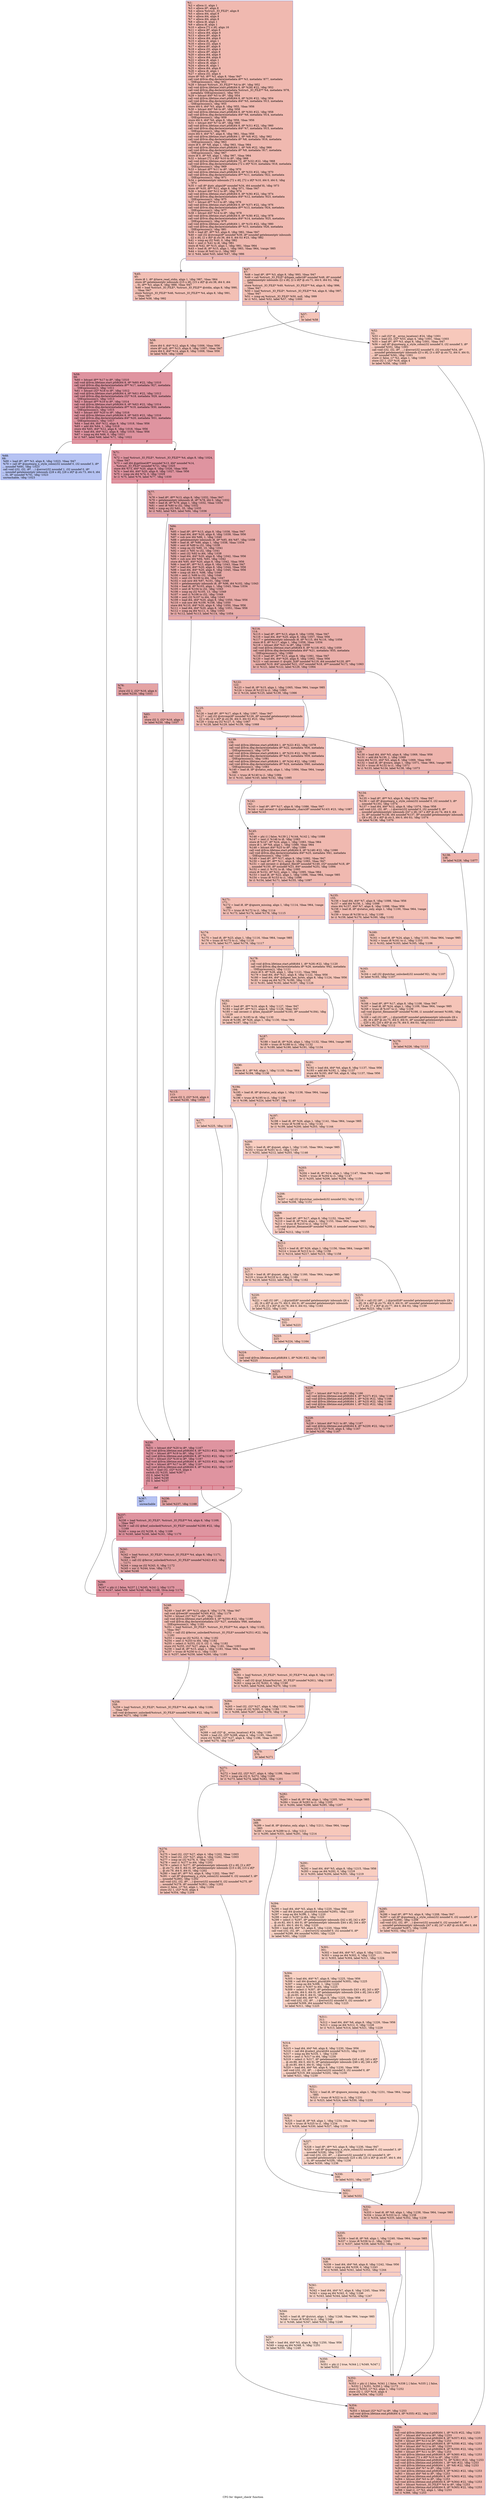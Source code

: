 digraph "CFG for 'digest_check' function" {
	label="CFG for 'digest_check' function";

	Node0x11f7890 [shape=record,color="#3d50c3ff", style=filled, fillcolor="#de614d70",label="{%1:\l  %2 = alloca i1, align 1\l  %3 = alloca i8*, align 8\l  %4 = alloca %struct._IO_FILE*, align 8\l  %5 = alloca i64, align 8\l  %6 = alloca i64, align 8\l  %7 = alloca i64, align 8\l  %8 = alloca i8, align 1\l  %9 = alloca i8, align 1\l  %10 = alloca [72 x i8], align 16\l  %11 = alloca i8*, align 8\l  %12 = alloca i64, align 8\l  %13 = alloca i8*, align 8\l  %14 = alloca i64, align 8\l  %15 = alloca i8, align 1\l  %16 = alloca i32, align 4\l  %17 = alloca i8*, align 8\l  %18 = alloca i32, align 4\l  %19 = alloca i8*, align 8\l  %20 = alloca i64, align 8\l  %21 = alloca i64, align 8\l  %22 = alloca i8, align 1\l  %23 = alloca i8, align 1\l  %24 = alloca i8, align 1\l  %25 = alloca i64, align 8\l  %26 = alloca i8, align 1\l  %27 = alloca i32, align 4\l  store i8* %0, i8** %3, align 8, !tbaa !947\l  call void @llvm.dbg.declare(metadata i8** %3, metadata !877, metadata\l... !DIExpression()), !dbg !951\l  %28 = bitcast %struct._IO_FILE** %4 to i8*, !dbg !952\l  call void @llvm.lifetime.start.p0i8(i64 8, i8* %28) #22, !dbg !952\l  call void @llvm.dbg.declare(metadata %struct._IO_FILE** %4, metadata !878,\l... metadata !DIExpression()), !dbg !953\l  %29 = bitcast i64* %5 to i8*, !dbg !954\l  call void @llvm.lifetime.start.p0i8(i64 8, i8* %29) #22, !dbg !954\l  call void @llvm.dbg.declare(metadata i64* %5, metadata !913, metadata\l... !DIExpression()), !dbg !955\l  store i64 0, i64* %5, align 8, !dbg !955, !tbaa !956\l  %30 = bitcast i64* %6 to i8*, !dbg !958\l  call void @llvm.lifetime.start.p0i8(i64 8, i8* %30) #22, !dbg !958\l  call void @llvm.dbg.declare(metadata i64* %6, metadata !914, metadata\l... !DIExpression()), !dbg !959\l  store i64 0, i64* %6, align 8, !dbg !959, !tbaa !956\l  %31 = bitcast i64* %7 to i8*, !dbg !960\l  call void @llvm.lifetime.start.p0i8(i64 8, i8* %31) #22, !dbg !960\l  call void @llvm.dbg.declare(metadata i64* %7, metadata !915, metadata\l... !DIExpression()), !dbg !961\l  store i64 0, i64* %7, align 8, !dbg !961, !tbaa !956\l  call void @llvm.lifetime.start.p0i8(i64 1, i8* %8) #22, !dbg !962\l  call void @llvm.dbg.declare(metadata i8* %8, metadata !916, metadata\l... !DIExpression()), !dbg !963\l  store i8 0, i8* %8, align 1, !dbg !963, !tbaa !964\l  call void @llvm.lifetime.start.p0i8(i64 1, i8* %9) #22, !dbg !966\l  call void @llvm.dbg.declare(metadata i8* %9, metadata !917, metadata\l... !DIExpression()), !dbg !967\l  store i8 0, i8* %9, align 1, !dbg !967, !tbaa !964\l  %32 = bitcast [72 x i8]* %10 to i8*, !dbg !968\l  call void @llvm.lifetime.start.p0i8(i64 72, i8* %32) #22, !dbg !968\l  call void @llvm.dbg.declare(metadata [72 x i8]* %10, metadata !918, metadata\l... !DIExpression()), !dbg !969\l  %33 = bitcast i8** %11 to i8*, !dbg !970\l  call void @llvm.lifetime.start.p0i8(i64 8, i8* %33) #22, !dbg !970\l  call void @llvm.dbg.declare(metadata i8** %11, metadata !922, metadata\l... !DIExpression()), !dbg !971\l  %34 = getelementptr inbounds [72 x i8], [72 x i8]* %10, i64 0, i64 0, !dbg\l... !972\l  %35 = call i8* @ptr_align(i8* noundef %34, i64 noundef 8), !dbg !973\l  store i8* %35, i8** %11, align 8, !dbg !971, !tbaa !947\l  %36 = bitcast i64* %12 to i8*, !dbg !974\l  call void @llvm.lifetime.start.p0i8(i64 8, i8* %36) #22, !dbg !974\l  call void @llvm.dbg.declare(metadata i64* %12, metadata !923, metadata\l... !DIExpression()), !dbg !975\l  %37 = bitcast i8** %13 to i8*, !dbg !976\l  call void @llvm.lifetime.start.p0i8(i64 8, i8* %37) #22, !dbg !976\l  call void @llvm.dbg.declare(metadata i8** %13, metadata !924, metadata\l... !DIExpression()), !dbg !977\l  %38 = bitcast i64* %14 to i8*, !dbg !978\l  call void @llvm.lifetime.start.p0i8(i64 8, i8* %38) #22, !dbg !978\l  call void @llvm.dbg.declare(metadata i64* %14, metadata !925, metadata\l... !DIExpression()), !dbg !979\l  call void @llvm.lifetime.start.p0i8(i64 1, i8* %15) #22, !dbg !980\l  call void @llvm.dbg.declare(metadata i8* %15, metadata !926, metadata\l... !DIExpression()), !dbg !981\l  %39 = load i8*, i8** %3, align 8, !dbg !982, !tbaa !947\l  %40 = call i32 @strcmp(i8* noundef %39, i8* noundef getelementptr inbounds\l... ([2 x i8], [2 x i8]* @.str.36, i64 0, i64 0)) #23, !dbg !982\l  %41 = icmp eq i32 %40, 0, !dbg !982\l  %42 = zext i1 %41 to i8, !dbg !981\l  store i8 %42, i8* %15, align 1, !dbg !981, !tbaa !964\l  %43 = load i8, i8* %15, align 1, !dbg !983, !tbaa !964, !range !985\l  %44 = trunc i8 %43 to i1, !dbg !983\l  br i1 %44, label %45, label %47, !dbg !986\l|{<s0>T|<s1>F}}"];
	Node0x11f7890:s0 -> Node0x11f8110;
	Node0x11f7890:s1 -> Node0x11f8160;
	Node0x11f8110 [shape=record,color="#3d50c3ff", style=filled, fillcolor="#e5705870",label="{%45:\l45:                                               \l  store i8 1, i8* @have_read_stdin, align 1, !dbg !987, !tbaa !964\l  store i8* getelementptr inbounds ([15 x i8], [15 x i8]* @.str.38, i64 0, i64\l... 0), i8** %3, align 8, !dbg !989, !tbaa !947\l  %46 = load %struct._IO_FILE*, %struct._IO_FILE** @stdin, align 8, !dbg !990,\l... !tbaa !947\l  store %struct._IO_FILE* %46, %struct._IO_FILE** %4, align 8, !dbg !991,\l... !tbaa !947\l  br label %58, !dbg !992\l}"];
	Node0x11f8110 -> Node0x12145a0;
	Node0x11f8160 [shape=record,color="#3d50c3ff", style=filled, fillcolor="#e5705870",label="{%47:\l47:                                               \l  %48 = load i8*, i8** %3, align 8, !dbg !993, !tbaa !947\l  %49 = call %struct._IO_FILE* @fopen_safer(i8* noundef %48, i8* noundef\l... getelementptr inbounds ([2 x i8], [2 x i8]* @.str.71, i64 0, i64 0)), !dbg\l... !995\l  store %struct._IO_FILE* %49, %struct._IO_FILE** %4, align 8, !dbg !996,\l... !tbaa !947\l  %50 = load %struct._IO_FILE*, %struct._IO_FILE** %4, align 8, !dbg !997,\l... !tbaa !947\l  %51 = icmp eq %struct._IO_FILE* %50, null, !dbg !999\l  br i1 %51, label %52, label %57, !dbg !1000\l|{<s0>T|<s1>F}}"];
	Node0x11f8160:s0 -> Node0x11f81b0;
	Node0x11f8160:s1 -> Node0x1214550;
	Node0x11f81b0 [shape=record,color="#3d50c3ff", style=filled, fillcolor="#ed836670",label="{%52:\l52:                                               \l  %53 = call i32* @__errno_location() #24, !dbg !1001\l  %54 = load i32, i32* %53, align 4, !dbg !1001, !tbaa !1003\l  %55 = load i8*, i8** %3, align 8, !dbg !1001, !tbaa !947\l  %56 = call i8* @quotearg_n_style_colon(i32 noundef 0, i32 noundef 3, i8*\l... noundef %55), !dbg !1001\l  call void (i32, i32, i8*, ...) @error(i32 noundef 0, i32 noundef %54, i8*\l... noundef getelementptr inbounds ([3 x i8], [3 x i8]* @.str.72, i64 0, i64 0),\l... i8* noundef %56), !dbg !1001\l  store i1 false, i1* %2, align 1, !dbg !1005\l  store i32 1, i32* %16, align 4\l  br label %356, !dbg !1005\l}"];
	Node0x11f81b0 -> Node0x1215f90;
	Node0x1214550 [shape=record,color="#3d50c3ff", style=filled, fillcolor="#e97a5f70",label="{%57:\l57:                                               \l  br label %58\l}"];
	Node0x1214550 -> Node0x12145a0;
	Node0x12145a0 [shape=record,color="#3d50c3ff", style=filled, fillcolor="#e1675170",label="{%58:\l58:                                               \l  store i64 0, i64* %12, align 8, !dbg !1006, !tbaa !956\l  store i8* null, i8** %13, align 8, !dbg !1007, !tbaa !947\l  store i64 0, i64* %14, align 8, !dbg !1008, !tbaa !956\l  br label %59, !dbg !1009\l}"];
	Node0x12145a0 -> Node0x12145f0;
	Node0x12145f0 [shape=record,color="#b70d28ff", style=filled, fillcolor="#b70d2870",label="{%59:\l59:                                               \l  %60 = bitcast i8** %17 to i8*, !dbg !1010\l  call void @llvm.lifetime.start.p0i8(i64 8, i8* %60) #22, !dbg !1010\l  call void @llvm.dbg.declare(metadata i8** %17, metadata !927, metadata\l... !DIExpression()), !dbg !1011\l  %61 = bitcast i32* %18 to i8*, !dbg !1012\l  call void @llvm.lifetime.start.p0i8(i64 4, i8* %61) #22, !dbg !1012\l  call void @llvm.dbg.declare(metadata i32* %18, metadata !929, metadata\l... !DIExpression()), !dbg !1013\l  %62 = bitcast i8** %19 to i8*, !dbg !1014\l  call void @llvm.lifetime.start.p0i8(i64 8, i8* %62) #22, !dbg !1014\l  call void @llvm.dbg.declare(metadata i8** %19, metadata !930, metadata\l... !DIExpression()), !dbg !1015\l  %63 = bitcast i64* %20 to i8*, !dbg !1016\l  call void @llvm.lifetime.start.p0i8(i64 8, i8* %63) #22, !dbg !1016\l  call void @llvm.dbg.declare(metadata i64* %20, metadata !931, metadata\l... !DIExpression()), !dbg !1017\l  %64 = load i64, i64* %12, align 8, !dbg !1018, !tbaa !956\l  %65 = add i64 %64, 1, !dbg !1018\l  store i64 %65, i64* %12, align 8, !dbg !1018, !tbaa !956\l  %66 = load i64, i64* %12, align 8, !dbg !1019, !tbaa !956\l  %67 = icmp eq i64 %66, 0, !dbg !1021\l  br i1 %67, label %68, label %71, !dbg !1022\l|{<s0>T|<s1>F}}"];
	Node0x12145f0:s0 -> Node0x1214640;
	Node0x12145f0:s1 -> Node0x1214690;
	Node0x1214640 [shape=record,color="#3d50c3ff", style=filled, fillcolor="#5977e370",label="{%68:\l68:                                               \l  %69 = load i8*, i8** %3, align 8, !dbg !1023, !tbaa !947\l  %70 = call i8* @quotearg_n_style_colon(i32 noundef 0, i32 noundef 3, i8*\l... noundef %69), !dbg !1023\l  call void (i32, i32, i8*, ...) @error(i32 noundef 1, i32 noundef 0, i8*\l... noundef getelementptr inbounds ([28 x i8], [28 x i8]* @.str.73, i64 0, i64\l... 0), i8* noundef %70), !dbg !1023\l  unreachable, !dbg !1023\l}"];
	Node0x1214690 [shape=record,color="#b70d28ff", style=filled, fillcolor="#b70d2870",label="{%71:\l71:                                               \l  %72 = load %struct._IO_FILE*, %struct._IO_FILE** %4, align 8, !dbg !1024,\l... !tbaa !947\l  %73 = call i64 @getline(i8** noundef %13, i64* noundef %14,\l... %struct._IO_FILE* noundef %72), !dbg !1025\l  store i64 %73, i64* %20, align 8, !dbg !1026, !tbaa !956\l  %74 = load i64, i64* %20, align 8, !dbg !1027, !tbaa !956\l  %75 = icmp sle i64 %74, 0, !dbg !1029\l  br i1 %75, label %76, label %77, !dbg !1030\l|{<s0>T|<s1>F}}"];
	Node0x1214690:s0 -> Node0x12146e0;
	Node0x1214690:s1 -> Node0x1214730;
	Node0x12146e0 [shape=record,color="#3d50c3ff", style=filled, fillcolor="#c32e3170",label="{%76:\l76:                                               \l  store i32 2, i32* %16, align 4\l  br label %230, !dbg !1031\l}"];
	Node0x12146e0 -> Node0x1215450;
	Node0x1214730 [shape=record,color="#3d50c3ff", style=filled, fillcolor="#c32e3170",label="{%77:\l77:                                               \l  %78 = load i8*, i8** %13, align 8, !dbg !1032, !tbaa !947\l  %79 = getelementptr inbounds i8, i8* %78, i64 0, !dbg !1032\l  %80 = load i8, i8* %79, align 1, !dbg !1032, !tbaa !1034\l  %81 = sext i8 %80 to i32, !dbg !1032\l  %82 = icmp eq i32 %81, 35, !dbg !1035\l  br i1 %82, label %83, label %84, !dbg !1036\l|{<s0>T|<s1>F}}"];
	Node0x1214730:s0 -> Node0x1214780;
	Node0x1214730:s1 -> Node0x12147d0;
	Node0x1214780 [shape=record,color="#3d50c3ff", style=filled, fillcolor="#cc403a70",label="{%83:\l83:                                               \l  store i32 3, i32* %16, align 4\l  br label %230, !dbg !1037\l}"];
	Node0x1214780 -> Node0x1215450;
	Node0x12147d0 [shape=record,color="#3d50c3ff", style=filled, fillcolor="#cc403a70",label="{%84:\l84:                                               \l  %85 = load i8*, i8** %13, align 8, !dbg !1038, !tbaa !947\l  %86 = load i64, i64* %20, align 8, !dbg !1039, !tbaa !956\l  %87 = sub nsw i64 %86, 1, !dbg !1040\l  %88 = getelementptr inbounds i8, i8* %85, i64 %87, !dbg !1038\l  %89 = load i8, i8* %88, align 1, !dbg !1038, !tbaa !1034\l  %90 = sext i8 %89 to i32, !dbg !1038\l  %91 = icmp eq i32 %90, 10, !dbg !1041\l  %92 = zext i1 %91 to i32, !dbg !1041\l  %93 = sext i32 %92 to i64, !dbg !1038\l  %94 = load i64, i64* %20, align 8, !dbg !1042, !tbaa !956\l  %95 = sub nsw i64 %94, %93, !dbg !1042\l  store i64 %95, i64* %20, align 8, !dbg !1042, !tbaa !956\l  %96 = load i8*, i8** %13, align 8, !dbg !1043, !tbaa !947\l  %97 = load i64, i64* %20, align 8, !dbg !1044, !tbaa !956\l  %98 = load i64, i64* %20, align 8, !dbg !1045, !tbaa !956\l  %99 = icmp slt i64 0, %98, !dbg !1046\l  %100 = zext i1 %99 to i32, !dbg !1046\l  %101 = sext i32 %100 to i64, !dbg !1047\l  %102 = sub nsw i64 %97, %101, !dbg !1048\l  %103 = getelementptr inbounds i8, i8* %96, i64 %102, !dbg !1043\l  %104 = load i8, i8* %103, align 1, !dbg !1043, !tbaa !1034\l  %105 = sext i8 %104 to i32, !dbg !1043\l  %106 = icmp eq i32 %105, 13, !dbg !1049\l  %107 = zext i1 %106 to i32, !dbg !1049\l  %108 = sext i32 %107 to i64, !dbg !1043\l  %109 = load i64, i64* %20, align 8, !dbg !1050, !tbaa !956\l  %110 = sub nsw i64 %109, %108, !dbg !1050\l  store i64 %110, i64* %20, align 8, !dbg !1050, !tbaa !956\l  %111 = load i64, i64* %20, align 8, !dbg !1051, !tbaa !956\l  %112 = icmp eq i64 %111, 0, !dbg !1053\l  br i1 %112, label %113, label %114, !dbg !1054\l|{<s0>T|<s1>F}}"];
	Node0x12147d0:s0 -> Node0x1214820;
	Node0x12147d0:s1 -> Node0x1214870;
	Node0x1214820 [shape=record,color="#3d50c3ff", style=filled, fillcolor="#d8564670",label="{%113:\l113:                                              \l  store i32 3, i32* %16, align 4\l  br label %230, !dbg !1055\l}"];
	Node0x1214820 -> Node0x1215450;
	Node0x1214870 [shape=record,color="#3d50c3ff", style=filled, fillcolor="#d24b4070",label="{%114:\l114:                                              \l  %115 = load i8*, i8** %13, align 8, !dbg !1056, !tbaa !947\l  %116 = load i64, i64* %20, align 8, !dbg !1057, !tbaa !956\l  %117 = getelementptr inbounds i8, i8* %115, i64 %116, !dbg !1056\l  store i8 0, i8* %117, align 1, !dbg !1058, !tbaa !1034\l  %118 = bitcast i64* %21 to i8*, !dbg !1059\l  call void @llvm.lifetime.start.p0i8(i64 8, i8* %118) #22, !dbg !1059\l  call void @llvm.dbg.declare(metadata i64* %21, metadata !935, metadata\l... !DIExpression()), !dbg !1060\l  %119 = load i8*, i8** %13, align 8, !dbg !1061, !tbaa !947\l  %120 = load i64, i64* %20, align 8, !dbg !1062, !tbaa !956\l  %121 = call zeroext i1 @split_3(i8* noundef %119, i64 noundef %120, i8**\l... noundef %19, i64* noundef %21, i32* noundef %18, i8** noundef %17), !dbg !1063\l  br i1 %121, label %122, label %129, !dbg !1064\l|{<s0>T|<s1>F}}"];
	Node0x1214870:s0 -> Node0x12148c0;
	Node0x1214870:s1 -> Node0x1214960;
	Node0x12148c0 [shape=record,color="#3d50c3ff", style=filled, fillcolor="#dc5d4a70",label="{%122:\l122:                                              \l  %123 = load i8, i8* %15, align 1, !dbg !1065, !tbaa !964, !range !985\l  %124 = trunc i8 %123 to i1, !dbg !1065\l  br i1 %124, label %125, label %139, !dbg !1066\l|{<s0>T|<s1>F}}"];
	Node0x12148c0:s0 -> Node0x1214910;
	Node0x12148c0:s1 -> Node0x1214a50;
	Node0x1214910 [shape=record,color="#3d50c3ff", style=filled, fillcolor="#e36c5570",label="{%125:\l125:                                              \l  %126 = load i8*, i8** %17, align 8, !dbg !1067, !tbaa !947\l  %127 = call i32 @strcmp(i8* noundef %126, i8* noundef getelementptr inbounds\l... ([2 x i8], [2 x i8]* @.str.36, i64 0, i64 0)) #23, !dbg !1067\l  %128 = icmp eq i32 %127, 0, !dbg !1067\l  br i1 %128, label %129, label %139, !dbg !1068\l|{<s0>T|<s1>F}}"];
	Node0x1214910:s0 -> Node0x1214960;
	Node0x1214910:s1 -> Node0x1214a50;
	Node0x1214960 [shape=record,color="#3d50c3ff", style=filled, fillcolor="#d8564670",label="{%129:\l129:                                              \l  %130 = load i64, i64* %5, align 8, !dbg !1069, !tbaa !956\l  %131 = add i64 %130, 1, !dbg !1069\l  store i64 %131, i64* %5, align 8, !dbg !1069, !tbaa !956\l  %132 = load i8, i8* @warn, align 1, !dbg !1071, !tbaa !964, !range !985\l  %133 = trunc i8 %132 to i1, !dbg !1071\l  br i1 %133, label %134, label %138, !dbg !1073\l|{<s0>T|<s1>F}}"];
	Node0x1214960:s0 -> Node0x12149b0;
	Node0x1214960:s1 -> Node0x1214a00;
	Node0x12149b0 [shape=record,color="#3d50c3ff", style=filled, fillcolor="#e1675170",label="{%134:\l134:                                              \l  %135 = load i8*, i8** %3, align 8, !dbg !1074, !tbaa !947\l  %136 = call i8* @quotearg_n_style_colon(i32 noundef 0, i32 noundef 3, i8*\l... noundef %135), !dbg !1074\l  %137 = load i64, i64* %12, align 8, !dbg !1074, !tbaa !956\l  call void (i32, i32, i8*, ...) @error(i32 noundef 0, i32 noundef 0, i8*\l... noundef getelementptr inbounds ([47 x i8], [47 x i8]* @.str.74, i64 0, i64\l... 0), i8* noundef %136, i64 noundef %137, i8* noundef getelementptr inbounds\l... ([8 x i8], [8 x i8]* @.str.3, i64 0, i64 0)), !dbg !1074\l  br label %138, !dbg !1076\l}"];
	Node0x12149b0 -> Node0x1214a00;
	Node0x1214a00 [shape=record,color="#3d50c3ff", style=filled, fillcolor="#d8564670",label="{%138:\l138:                                              \l  br label %228, !dbg !1077\l}"];
	Node0x1214a00 -> Node0x1215400;
	Node0x1214a50 [shape=record,color="#3d50c3ff", style=filled, fillcolor="#de614d70",label="{%139:\l139:                                              \l  call void @llvm.lifetime.start.p0i8(i64 1, i8* %22) #22, !dbg !1078\l  call void @llvm.dbg.declare(metadata i8* %22, metadata !936, metadata\l... !DIExpression()), !dbg !1079\l  call void @llvm.lifetime.start.p0i8(i64 1, i8* %23) #22, !dbg !1080\l  call void @llvm.dbg.declare(metadata i8* %23, metadata !939, metadata\l... !DIExpression()), !dbg !1081\l  call void @llvm.lifetime.start.p0i8(i64 1, i8* %24) #22, !dbg !1082\l  call void @llvm.dbg.declare(metadata i8* %24, metadata !940, metadata\l... !DIExpression()), !dbg !1083\l  %140 = load i8, i8* @status_only, align 1, !dbg !1084, !tbaa !964, !range\l... !985\l  %141 = trunc i8 %140 to i1, !dbg !1084\l  br i1 %141, label %145, label %142, !dbg !1085\l|{<s0>T|<s1>F}}"];
	Node0x1214a50:s0 -> Node0x1214af0;
	Node0x1214a50:s1 -> Node0x1214aa0;
	Node0x1214aa0 [shape=record,color="#3d50c3ff", style=filled, fillcolor="#e36c5570",label="{%142:\l142:                                              \l  %143 = load i8*, i8** %17, align 8, !dbg !1086, !tbaa !947\l  %144 = call zeroext i1 @problematic_chars(i8* noundef %143) #23, !dbg !1087\l  br label %145\l}"];
	Node0x1214aa0 -> Node0x1214af0;
	Node0x1214af0 [shape=record,color="#3d50c3ff", style=filled, fillcolor="#de614d70",label="{%145:\l145:                                              \l  %146 = phi i1 [ false, %139 ], [ %144, %142 ], !dbg !1088\l  %147 = zext i1 %146 to i8, !dbg !1083\l  store i8 %147, i8* %24, align 1, !dbg !1083, !tbaa !964\l  store i8 1, i8* %8, align 1, !dbg !1089, !tbaa !964\l  %148 = bitcast i64* %25 to i8*, !dbg !1090\l  call void @llvm.lifetime.start.p0i8(i64 8, i8* %148) #22, !dbg !1090\l  call void @llvm.dbg.declare(metadata i64* %25, metadata !941, metadata\l... !DIExpression()), !dbg !1091\l  %149 = load i8*, i8** %17, align 8, !dbg !1092, !tbaa !947\l  %150 = load i8*, i8** %11, align 8, !dbg !1093, !tbaa !947\l  %151 = call zeroext i1 @digest_file(i8* noundef %149, i32* noundef %18, i8*\l... noundef %150, i8* noundef %23, i64* noundef %25), !dbg !1094\l  %152 = zext i1 %151 to i8, !dbg !1095\l  store i8 %152, i8* %22, align 1, !dbg !1095, !tbaa !964\l  %153 = load i8, i8* %22, align 1, !dbg !1096, !tbaa !964, !range !985\l  %154 = trunc i8 %153 to i1, !dbg !1096\l  br i1 %154, label %171, label %155, !dbg !1097\l|{<s0>T|<s1>F}}"];
	Node0x1214af0:s0 -> Node0x1214cd0;
	Node0x1214af0:s1 -> Node0x1214b40;
	Node0x1214b40 [shape=record,color="#3d50c3ff", style=filled, fillcolor="#e36c5570",label="{%155:\l155:                                              \l  %156 = load i64, i64* %7, align 8, !dbg !1098, !tbaa !956\l  %157 = add i64 %156, 1, !dbg !1098\l  store i64 %157, i64* %7, align 8, !dbg !1098, !tbaa !956\l  %158 = load i8, i8* @status_only, align 1, !dbg !1100, !tbaa !964, !range\l... !985\l  %159 = trunc i8 %158 to i1, !dbg !1100\l  br i1 %159, label %170, label %160, !dbg !1102\l|{<s0>T|<s1>F}}"];
	Node0x1214b40:s0 -> Node0x1214c80;
	Node0x1214b40:s1 -> Node0x1214b90;
	Node0x1214b90 [shape=record,color="#3d50c3ff", style=filled, fillcolor="#e97a5f70",label="{%160:\l160:                                              \l  %161 = load i8, i8* %24, align 1, !dbg !1103, !tbaa !964, !range !985\l  %162 = trunc i8 %161 to i1, !dbg !1103\l  br i1 %162, label %163, label %165, !dbg !1106\l|{<s0>T|<s1>F}}"];
	Node0x1214b90:s0 -> Node0x1214be0;
	Node0x1214b90:s1 -> Node0x1214c30;
	Node0x1214be0 [shape=record,color="#3d50c3ff", style=filled, fillcolor="#ef886b70",label="{%163:\l163:                                              \l  %164 = call i32 @putchar_unlocked(i32 noundef 92), !dbg !1107\l  br label %165, !dbg !1107\l}"];
	Node0x1214be0 -> Node0x1214c30;
	Node0x1214c30 [shape=record,color="#3d50c3ff", style=filled, fillcolor="#e97a5f70",label="{%165:\l165:                                              \l  %166 = load i8*, i8** %17, align 8, !dbg !1108, !tbaa !947\l  %167 = load i8, i8* %24, align 1, !dbg !1109, !tbaa !964, !range !985\l  %168 = trunc i8 %167 to i1, !dbg !1109\l  call void @print_filename(i8* noundef %166, i1 noundef zeroext %168), !dbg\l... !1110\l  %169 = call i32 (i8*, ...) @printf(i8* noundef getelementptr inbounds ([6 x\l... i8], [6 x i8]* @.str.75, i64 0, i64 0), i8* noundef getelementptr inbounds\l... ([20 x i8], [20 x i8]* @.str.76, i64 0, i64 0)), !dbg !1111\l  br label %170, !dbg !1112\l}"];
	Node0x1214c30 -> Node0x1214c80;
	Node0x1214c80 [shape=record,color="#3d50c3ff", style=filled, fillcolor="#e36c5570",label="{%170:\l170:                                              \l  br label %226, !dbg !1113\l}"];
	Node0x1214c80 -> Node0x12153b0;
	Node0x1214cd0 [shape=record,color="#3d50c3ff", style=filled, fillcolor="#e36c5570",label="{%171:\l171:                                              \l  %172 = load i8, i8* @ignore_missing, align 1, !dbg !1114, !tbaa !964, !range\l... !985\l  %173 = trunc i8 %172 to i1, !dbg !1114\l  br i1 %173, label %174, label %178, !dbg !1115\l|{<s0>T|<s1>F}}"];
	Node0x1214cd0:s0 -> Node0x1214d20;
	Node0x1214cd0:s1 -> Node0x1214dc0;
	Node0x1214d20 [shape=record,color="#3d50c3ff", style=filled, fillcolor="#e97a5f70",label="{%174:\l174:                                              \l  %175 = load i8, i8* %23, align 1, !dbg !1116, !tbaa !964, !range !985\l  %176 = trunc i8 %175 to i1, !dbg !1116\l  br i1 %176, label %177, label %178, !dbg !1117\l|{<s0>T|<s1>F}}"];
	Node0x1214d20:s0 -> Node0x1214d70;
	Node0x1214d20:s1 -> Node0x1214dc0;
	Node0x1214d70 [shape=record,color="#3d50c3ff", style=filled, fillcolor="#ef886b70",label="{%177:\l177:                                              \l  br label %225, !dbg !1118\l}"];
	Node0x1214d70 -> Node0x1215360;
	Node0x1214dc0 [shape=record,color="#3d50c3ff", style=filled, fillcolor="#e8765c70",label="{%178:\l178:                                              \l  call void @llvm.lifetime.start.p0i8(i64 1, i8* %26) #22, !dbg !1120\l  call void @llvm.dbg.declare(metadata i8* %26, metadata !942, metadata\l... !DIExpression()), !dbg !1121\l  store i8 0, i8* %26, align 1, !dbg !1121, !tbaa !964\l  %179 = load i64, i64* %21, align 8, !dbg !1122, !tbaa !956\l  %180 = load i64, i64* @digest_hex_bytes, align 8, !dbg !1124, !tbaa !956\l  %181 = icmp eq i64 %179, %180, !dbg !1125\l  br i1 %181, label %182, label %187, !dbg !1126\l|{<s0>T|<s1>F}}"];
	Node0x1214dc0:s0 -> Node0x1214e10;
	Node0x1214dc0:s1 -> Node0x1214e60;
	Node0x1214e10 [shape=record,color="#3d50c3ff", style=filled, fillcolor="#ed836670",label="{%182:\l182:                                              \l  %183 = load i8*, i8** %19, align 8, !dbg !1127, !tbaa !947\l  %184 = load i8*, i8** %11, align 8, !dbg !1128, !tbaa !947\l  %185 = call zeroext i1 @hex_equal(i8* noundef %183, i8* noundef %184), !dbg\l... !1129\l  %186 = zext i1 %185 to i8, !dbg !1130\l  store i8 %186, i8* %26, align 1, !dbg !1130, !tbaa !964\l  br label %187, !dbg !1131\l}"];
	Node0x1214e10 -> Node0x1214e60;
	Node0x1214e60 [shape=record,color="#3d50c3ff", style=filled, fillcolor="#e8765c70",label="{%187:\l187:                                              \l  %188 = load i8, i8* %26, align 1, !dbg !1132, !tbaa !964, !range !985\l  %189 = trunc i8 %188 to i1, !dbg !1132\l  br i1 %189, label %190, label %191, !dbg !1134\l|{<s0>T|<s1>F}}"];
	Node0x1214e60:s0 -> Node0x1214eb0;
	Node0x1214e60:s1 -> Node0x1214f00;
	Node0x1214eb0 [shape=record,color="#3d50c3ff", style=filled, fillcolor="#ed836670",label="{%190:\l190:                                              \l  store i8 1, i8* %9, align 1, !dbg !1135, !tbaa !964\l  br label %194, !dbg !1136\l}"];
	Node0x1214eb0 -> Node0x1214f50;
	Node0x1214f00 [shape=record,color="#3d50c3ff", style=filled, fillcolor="#ed836670",label="{%191:\l191:                                              \l  %192 = load i64, i64* %6, align 8, !dbg !1137, !tbaa !956\l  %193 = add i64 %192, 1, !dbg !1137\l  store i64 %193, i64* %6, align 8, !dbg !1137, !tbaa !956\l  br label %194\l}"];
	Node0x1214f00 -> Node0x1214f50;
	Node0x1214f50 [shape=record,color="#3d50c3ff", style=filled, fillcolor="#e8765c70",label="{%194:\l194:                                              \l  %195 = load i8, i8* @status_only, align 1, !dbg !1138, !tbaa !964, !range\l... !985\l  %196 = trunc i8 %195 to i1, !dbg !1138\l  br i1 %196, label %224, label %197, !dbg !1140\l|{<s0>T|<s1>F}}"];
	Node0x1214f50:s0 -> Node0x1215310;
	Node0x1214f50:s1 -> Node0x1214fa0;
	Node0x1214fa0 [shape=record,color="#3d50c3ff", style=filled, fillcolor="#ed836670",label="{%197:\l197:                                              \l  %198 = load i8, i8* %26, align 1, !dbg !1141, !tbaa !964, !range !985\l  %199 = trunc i8 %198 to i1, !dbg !1141\l  br i1 %199, label %200, label %203, !dbg !1144\l|{<s0>T|<s1>F}}"];
	Node0x1214fa0:s0 -> Node0x1214ff0;
	Node0x1214fa0:s1 -> Node0x1215040;
	Node0x1214ff0 [shape=record,color="#3d50c3ff", style=filled, fillcolor="#f2907270",label="{%200:\l200:                                              \l  %201 = load i8, i8* @quiet, align 1, !dbg !1145, !tbaa !964, !range !985\l  %202 = trunc i8 %201 to i1, !dbg !1145\l  br i1 %202, label %212, label %203, !dbg !1146\l|{<s0>T|<s1>F}}"];
	Node0x1214ff0:s0 -> Node0x1215130;
	Node0x1214ff0:s1 -> Node0x1215040;
	Node0x1215040 [shape=record,color="#3d50c3ff", style=filled, fillcolor="#ef886b70",label="{%203:\l203:                                              \l  %204 = load i8, i8* %24, align 1, !dbg !1147, !tbaa !964, !range !985\l  %205 = trunc i8 %204 to i1, !dbg !1147\l  br i1 %205, label %206, label %208, !dbg !1150\l|{<s0>T|<s1>F}}"];
	Node0x1215040:s0 -> Node0x1215090;
	Node0x1215040:s1 -> Node0x12150e0;
	Node0x1215090 [shape=record,color="#3d50c3ff", style=filled, fillcolor="#f3947570",label="{%206:\l206:                                              \l  %207 = call i32 @putchar_unlocked(i32 noundef 92), !dbg !1151\l  br label %208, !dbg !1151\l}"];
	Node0x1215090 -> Node0x12150e0;
	Node0x12150e0 [shape=record,color="#3d50c3ff", style=filled, fillcolor="#ef886b70",label="{%208:\l208:                                              \l  %209 = load i8*, i8** %17, align 8, !dbg !1152, !tbaa !947\l  %210 = load i8, i8* %24, align 1, !dbg !1153, !tbaa !964, !range !985\l  %211 = trunc i8 %210 to i1, !dbg !1153\l  call void @print_filename(i8* noundef %209, i1 noundef zeroext %211), !dbg\l... !1154\l  br label %212, !dbg !1155\l}"];
	Node0x12150e0 -> Node0x1215130;
	Node0x1215130 [shape=record,color="#3d50c3ff", style=filled, fillcolor="#ed836670",label="{%212:\l212:                                              \l  %213 = load i8, i8* %26, align 1, !dbg !1156, !tbaa !964, !range !985\l  %214 = trunc i8 %213 to i1, !dbg !1156\l  br i1 %214, label %217, label %215, !dbg !1158\l|{<s0>T|<s1>F}}"];
	Node0x1215130:s0 -> Node0x12151d0;
	Node0x1215130:s1 -> Node0x1215180;
	Node0x1215180 [shape=record,color="#3d50c3ff", style=filled, fillcolor="#f2907270",label="{%215:\l215:                                              \l  %216 = call i32 (i8*, ...) @printf(i8* noundef getelementptr inbounds ([6 x\l... i8], [6 x i8]* @.str.75, i64 0, i64 0), i8* noundef getelementptr inbounds\l... ([7 x i8], [7 x i8]* @.str.77, i64 0, i64 0)), !dbg !1159\l  br label %223, !dbg !1159\l}"];
	Node0x1215180 -> Node0x12152c0;
	Node0x12151d0 [shape=record,color="#3d50c3ff", style=filled, fillcolor="#f2907270",label="{%217:\l217:                                              \l  %218 = load i8, i8* @quiet, align 1, !dbg !1160, !tbaa !964, !range !985\l  %219 = trunc i8 %218 to i1, !dbg !1160\l  br i1 %219, label %222, label %220, !dbg !1162\l|{<s0>T|<s1>F}}"];
	Node0x12151d0:s0 -> Node0x1215270;
	Node0x12151d0:s1 -> Node0x1215220;
	Node0x1215220 [shape=record,color="#3d50c3ff", style=filled, fillcolor="#f4987a70",label="{%220:\l220:                                              \l  %221 = call i32 (i8*, ...) @printf(i8* noundef getelementptr inbounds ([6 x\l... i8], [6 x i8]* @.str.75, i64 0, i64 0), i8* noundef getelementptr inbounds\l... ([3 x i8], [3 x i8]* @.str.78, i64 0, i64 0)), !dbg !1163\l  br label %222, !dbg !1163\l}"];
	Node0x1215220 -> Node0x1215270;
	Node0x1215270 [shape=record,color="#3d50c3ff", style=filled, fillcolor="#f2907270",label="{%222:\l222:                                              \l  br label %223\l}"];
	Node0x1215270 -> Node0x12152c0;
	Node0x12152c0 [shape=record,color="#3d50c3ff", style=filled, fillcolor="#ed836670",label="{%223:\l223:                                              \l  br label %224, !dbg !1164\l}"];
	Node0x12152c0 -> Node0x1215310;
	Node0x1215310 [shape=record,color="#3d50c3ff", style=filled, fillcolor="#e8765c70",label="{%224:\l224:                                              \l  call void @llvm.lifetime.end.p0i8(i64 1, i8* %26) #22, !dbg !1165\l  br label %225\l}"];
	Node0x1215310 -> Node0x1215360;
	Node0x1215360 [shape=record,color="#3d50c3ff", style=filled, fillcolor="#e36c5570",label="{%225:\l225:                                              \l  br label %226\l}"];
	Node0x1215360 -> Node0x12153b0;
	Node0x12153b0 [shape=record,color="#3d50c3ff", style=filled, fillcolor="#de614d70",label="{%226:\l226:                                              \l  %227 = bitcast i64* %25 to i8*, !dbg !1166\l  call void @llvm.lifetime.end.p0i8(i64 8, i8* %227) #22, !dbg !1166\l  call void @llvm.lifetime.end.p0i8(i64 1, i8* %24) #22, !dbg !1166\l  call void @llvm.lifetime.end.p0i8(i64 1, i8* %23) #22, !dbg !1166\l  call void @llvm.lifetime.end.p0i8(i64 1, i8* %22) #22, !dbg !1166\l  br label %228\l}"];
	Node0x12153b0 -> Node0x1215400;
	Node0x1215400 [shape=record,color="#3d50c3ff", style=filled, fillcolor="#d24b4070",label="{%228:\l228:                                              \l  %229 = bitcast i64* %21 to i8*, !dbg !1167\l  call void @llvm.lifetime.end.p0i8(i64 8, i8* %229) #22, !dbg !1167\l  store i32 0, i32* %16, align 4, !dbg !1167\l  br label %230, !dbg !1167\l}"];
	Node0x1215400 -> Node0x1215450;
	Node0x1215450 [shape=record,color="#b70d28ff", style=filled, fillcolor="#b70d2870",label="{%230:\l230:                                              \l  %231 = bitcast i64* %20 to i8*, !dbg !1167\l  call void @llvm.lifetime.end.p0i8(i64 8, i8* %231) #22, !dbg !1167\l  %232 = bitcast i8** %19 to i8*, !dbg !1167\l  call void @llvm.lifetime.end.p0i8(i64 8, i8* %232) #22, !dbg !1167\l  %233 = bitcast i32* %18 to i8*, !dbg !1167\l  call void @llvm.lifetime.end.p0i8(i64 4, i8* %233) #22, !dbg !1167\l  %234 = bitcast i8** %17 to i8*, !dbg !1167\l  call void @llvm.lifetime.end.p0i8(i64 8, i8* %234) #22, !dbg !1167\l  %235 = load i32, i32* %16, align 4\l  switch i32 %235, label %367 [\l    i32 0, label %236\l    i32 2, label %248\l    i32 3, label %237\l  ]\l|{<s0>def|<s1>0|<s2>2|<s3>3}}"];
	Node0x1215450:s0 -> Node0x1215fe0;
	Node0x1215450:s1 -> Node0x12154a0;
	Node0x1215450:s2 -> Node0x12155e0;
	Node0x1215450:s3 -> Node0x12154f0;
	Node0x12154a0 [shape=record,color="#3d50c3ff", style=filled, fillcolor="#c32e3170",label="{%236:\l236:                                              \l  br label %237, !dbg !1168\l}"];
	Node0x12154a0 -> Node0x12154f0;
	Node0x12154f0 [shape=record,color="#b70d28ff", style=filled, fillcolor="#b70d2870",label="{%237:\l237:                                              \l  %238 = load %struct._IO_FILE*, %struct._IO_FILE** %4, align 8, !dbg !1169,\l... !tbaa !947\l  %239 = call i32 @feof_unlocked(%struct._IO_FILE* noundef %238) #22, !dbg\l... !1169\l  %240 = icmp ne i32 %239, 0, !dbg !1169\l  br i1 %240, label %246, label %241, !dbg !1170\l|{<s0>T|<s1>F}}"];
	Node0x12154f0:s0 -> Node0x1215590;
	Node0x12154f0:s1 -> Node0x1215540;
	Node0x1215540 [shape=record,color="#3d50c3ff", style=filled, fillcolor="#c5333470",label="{%241:\l241:                                              \l  %242 = load %struct._IO_FILE*, %struct._IO_FILE** %4, align 8, !dbg !1171,\l... !tbaa !947\l  %243 = call i32 @ferror_unlocked(%struct._IO_FILE* noundef %242) #22, !dbg\l... !1171\l  %244 = icmp ne i32 %243, 0, !dbg !1172\l  %245 = xor i1 %244, true, !dbg !1172\l  br label %246\l}"];
	Node0x1215540 -> Node0x1215590;
	Node0x1215590 [shape=record,color="#b70d28ff", style=filled, fillcolor="#b70d2870",label="{%246:\l246:                                              \l  %247 = phi i1 [ false, %237 ], [ %245, %241 ], !dbg !1173\l  br i1 %247, label %59, label %248, !dbg !1168, !llvm.loop !1174\l|{<s0>T|<s1>F}}"];
	Node0x1215590:s0 -> Node0x12145f0;
	Node0x1215590:s1 -> Node0x12155e0;
	Node0x12155e0 [shape=record,color="#3d50c3ff", style=filled, fillcolor="#e1675170",label="{%248:\l248:                                              \l  %249 = load i8*, i8** %13, align 8, !dbg !1178, !tbaa !947\l  call void @free(i8* noundef %249) #22, !dbg !1179\l  %250 = bitcast i32* %27 to i8*, !dbg !1180\l  call void @llvm.lifetime.start.p0i8(i64 4, i8* %250) #22, !dbg !1180\l  call void @llvm.dbg.declare(metadata i32* %27, metadata !946, metadata\l... !DIExpression()), !dbg !1181\l  %251 = load %struct._IO_FILE*, %struct._IO_FILE** %4, align 8, !dbg !1182,\l... !tbaa !947\l  %252 = call i32 @ferror_unlocked(%struct._IO_FILE* noundef %251) #22, !dbg\l... !1182\l  %253 = icmp ne i32 %252, 0, !dbg !1182\l  %254 = zext i1 %253 to i64, !dbg !1182\l  %255 = select i1 %253, i32 0, i32 -1, !dbg !1182\l  store i32 %255, i32* %27, align 4, !dbg !1181, !tbaa !1003\l  %256 = load i8, i8* %15, align 1, !dbg !1183, !tbaa !964, !range !985\l  %257 = trunc i8 %256 to i1, !dbg !1183\l  br i1 %257, label %258, label %260, !dbg !1185\l|{<s0>T|<s1>F}}"];
	Node0x12155e0:s0 -> Node0x1215630;
	Node0x12155e0:s1 -> Node0x1215680;
	Node0x1215630 [shape=record,color="#3d50c3ff", style=filled, fillcolor="#e8765c70",label="{%258:\l258:                                              \l  %259 = load %struct._IO_FILE*, %struct._IO_FILE** %4, align 8, !dbg !1186,\l... !tbaa !947\l  call void @clearerr_unlocked(%struct._IO_FILE* noundef %259) #22, !dbg !1186\l  br label %271, !dbg !1186\l}"];
	Node0x1215630 -> Node0x12157c0;
	Node0x1215680 [shape=record,color="#3d50c3ff", style=filled, fillcolor="#e8765c70",label="{%260:\l260:                                              \l  %261 = load %struct._IO_FILE*, %struct._IO_FILE** %4, align 8, !dbg !1187,\l... !tbaa !947\l  %262 = call i32 @rpl_fclose(%struct._IO_FILE* noundef %261), !dbg !1189\l  %263 = icmp ne i32 %262, 0, !dbg !1190\l  br i1 %263, label %264, label %270, !dbg !1191\l|{<s0>T|<s1>F}}"];
	Node0x1215680:s0 -> Node0x12156d0;
	Node0x1215680:s1 -> Node0x1215770;
	Node0x12156d0 [shape=record,color="#3d50c3ff", style=filled, fillcolor="#ec7f6370",label="{%264:\l264:                                              \l  %265 = load i32, i32* %27, align 4, !dbg !1192, !tbaa !1003\l  %266 = icmp slt i32 %265, 0, !dbg !1193\l  br i1 %266, label %267, label %270, !dbg !1194\l|{<s0>T|<s1>F}}"];
	Node0x12156d0:s0 -> Node0x1215720;
	Node0x12156d0:s1 -> Node0x1215770;
	Node0x1215720 [shape=record,color="#3d50c3ff", style=filled, fillcolor="#f2907270",label="{%267:\l267:                                              \l  %268 = call i32* @__errno_location() #24, !dbg !1195\l  %269 = load i32, i32* %268, align 4, !dbg !1195, !tbaa !1003\l  store i32 %269, i32* %27, align 4, !dbg !1196, !tbaa !1003\l  br label %270, !dbg !1197\l}"];
	Node0x1215720 -> Node0x1215770;
	Node0x1215770 [shape=record,color="#3d50c3ff", style=filled, fillcolor="#e8765c70",label="{%270:\l270:                                              \l  br label %271\l}"];
	Node0x1215770 -> Node0x12157c0;
	Node0x12157c0 [shape=record,color="#3d50c3ff", style=filled, fillcolor="#e1675170",label="{%271:\l271:                                              \l  %272 = load i32, i32* %27, align 4, !dbg !1198, !tbaa !1003\l  %273 = icmp sle i32 0, %272, !dbg !1200\l  br i1 %273, label %274, label %282, !dbg !1201\l|{<s0>T|<s1>F}}"];
	Node0x12157c0:s0 -> Node0x1215810;
	Node0x12157c0:s1 -> Node0x1215860;
	Node0x1215810 [shape=record,color="#3d50c3ff", style=filled, fillcolor="#e8765c70",label="{%274:\l274:                                              \l  %275 = load i32, i32* %27, align 4, !dbg !1202, !tbaa !1003\l  %276 = load i32, i32* %27, align 4, !dbg !1202, !tbaa !1003\l  %277 = icmp ne i32 %276, 0, !dbg !1202\l  %278 = zext i1 %277 to i64, !dbg !1202\l  %279 = select i1 %277, i8* getelementptr inbounds ([3 x i8], [3 x i8]*\l... @.str.72, i64 0, i64 0), i8* getelementptr inbounds ([15 x i8], [15 x i8]*\l... @.str.79, i64 0, i64 0), !dbg !1202\l  %280 = load i8*, i8** %3, align 8, !dbg !1202, !tbaa !947\l  %281 = call i8* @quotearg_n_style_colon(i32 noundef 0, i32 noundef 3, i8*\l... noundef %280), !dbg !1202\l  call void (i32, i32, i8*, ...) @error(i32 noundef 0, i32 noundef %275, i8*\l... noundef %279, i8* noundef %281), !dbg !1202\l  store i1 false, i1* %2, align 1, !dbg !1204\l  store i32 1, i32* %16, align 4\l  br label %354, !dbg !1204\l}"];
	Node0x1215810 -> Node0x1215f40;
	Node0x1215860 [shape=record,color="#3d50c3ff", style=filled, fillcolor="#e8765c70",label="{%282:\l282:                                              \l  %283 = load i8, i8* %8, align 1, !dbg !1205, !tbaa !964, !range !985\l  %284 = trunc i8 %283 to i1, !dbg !1205\l  br i1 %284, label %288, label %285, !dbg !1207\l|{<s0>T|<s1>F}}"];
	Node0x1215860:s0 -> Node0x1215900;
	Node0x1215860:s1 -> Node0x12158b0;
	Node0x12158b0 [shape=record,color="#3d50c3ff", style=filled, fillcolor="#ed836670",label="{%285:\l285:                                              \l  %286 = load i8*, i8** %3, align 8, !dbg !1208, !tbaa !947\l  %287 = call i8* @quotearg_n_style_colon(i32 noundef 0, i32 noundef 3, i8*\l... noundef %286), !dbg !1208\l  call void (i32, i32, i8*, ...) @error(i32 noundef 0, i32 noundef 0, i8*\l... noundef getelementptr inbounds ([47 x i8], [47 x i8]* @.str.80, i64 0, i64\l... 0), i8* noundef %287), !dbg !1208\l  br label %332, !dbg !1210\l}"];
	Node0x12158b0 -> Node0x1215cc0;
	Node0x1215900 [shape=record,color="#3d50c3ff", style=filled, fillcolor="#ed836670",label="{%288:\l288:                                              \l  %289 = load i8, i8* @status_only, align 1, !dbg !1211, !tbaa !964, !range\l... !985\l  %290 = trunc i8 %289 to i1, !dbg !1211\l  br i1 %290, label %331, label %291, !dbg !1214\l|{<s0>T|<s1>F}}"];
	Node0x1215900:s0 -> Node0x1215c70;
	Node0x1215900:s1 -> Node0x1215950;
	Node0x1215950 [shape=record,color="#3d50c3ff", style=filled, fillcolor="#f2907270",label="{%291:\l291:                                              \l  %292 = load i64, i64* %5, align 8, !dbg !1215, !tbaa !956\l  %293 = icmp ne i64 %292, 0, !dbg !1218\l  br i1 %293, label %294, label %301, !dbg !1219\l|{<s0>T|<s1>F}}"];
	Node0x1215950:s0 -> Node0x12159a0;
	Node0x1215950:s1 -> Node0x12159f0;
	Node0x12159a0 [shape=record,color="#3d50c3ff", style=filled, fillcolor="#f4987a70",label="{%294:\l294:                                              \l  %295 = load i64, i64* %5, align 8, !dbg !1220, !tbaa !956\l  %296 = call i64 @select_plural(i64 noundef %295), !dbg !1220\l  %297 = icmp eq i64 %296, 1, !dbg !1220\l  %298 = zext i1 %297 to i64, !dbg !1220\l  %299 = select i1 %297, i8* getelementptr inbounds ([42 x i8], [42 x i8]*\l... @.str.82, i64 0, i64 0), i8* getelementptr inbounds ([44 x i8], [44 x i8]*\l... @.str.81, i64 0, i64 0), !dbg !1220\l  %300 = load i64, i64* %5, align 8, !dbg !1220, !tbaa !956\l  call void (i32, i32, i8*, ...) @error(i32 noundef 0, i32 noundef 0, i8*\l... noundef %299, i64 noundef %300), !dbg !1220\l  br label %301, !dbg !1220\l}"];
	Node0x12159a0 -> Node0x12159f0;
	Node0x12159f0 [shape=record,color="#3d50c3ff", style=filled, fillcolor="#f2907270",label="{%301:\l301:                                              \l  %302 = load i64, i64* %7, align 8, !dbg !1221, !tbaa !956\l  %303 = icmp ne i64 %302, 0, !dbg !1223\l  br i1 %303, label %304, label %311, !dbg !1224\l|{<s0>T|<s1>F}}"];
	Node0x12159f0:s0 -> Node0x1215a40;
	Node0x12159f0:s1 -> Node0x1215a90;
	Node0x1215a40 [shape=record,color="#3d50c3ff", style=filled, fillcolor="#f4987a70",label="{%304:\l304:                                              \l  %305 = load i64, i64* %7, align 8, !dbg !1225, !tbaa !956\l  %306 = call i64 @select_plural(i64 noundef %305), !dbg !1225\l  %307 = icmp eq i64 %306, 1, !dbg !1225\l  %308 = zext i1 %307 to i64, !dbg !1225\l  %309 = select i1 %307, i8* getelementptr inbounds ([43 x i8], [43 x i8]*\l... @.str.84, i64 0, i64 0), i8* getelementptr inbounds ([44 x i8], [44 x i8]*\l... @.str.83, i64 0, i64 0), !dbg !1225\l  %310 = load i64, i64* %7, align 8, !dbg !1225, !tbaa !956\l  call void (i32, i32, i8*, ...) @error(i32 noundef 0, i32 noundef 0, i8*\l... noundef %309, i64 noundef %310), !dbg !1225\l  br label %311, !dbg !1225\l}"];
	Node0x1215a40 -> Node0x1215a90;
	Node0x1215a90 [shape=record,color="#3d50c3ff", style=filled, fillcolor="#f2907270",label="{%311:\l311:                                              \l  %312 = load i64, i64* %6, align 8, !dbg !1226, !tbaa !956\l  %313 = icmp ne i64 %312, 0, !dbg !1228\l  br i1 %313, label %314, label %321, !dbg !1229\l|{<s0>T|<s1>F}}"];
	Node0x1215a90:s0 -> Node0x1215ae0;
	Node0x1215a90:s1 -> Node0x1215b30;
	Node0x1215ae0 [shape=record,color="#3d50c3ff", style=filled, fillcolor="#f4987a70",label="{%314:\l314:                                              \l  %315 = load i64, i64* %6, align 8, !dbg !1230, !tbaa !956\l  %316 = call i64 @select_plural(i64 noundef %315), !dbg !1230\l  %317 = icmp eq i64 %316, 1, !dbg !1230\l  %318 = zext i1 %317 to i64, !dbg !1230\l  %319 = select i1 %317, i8* getelementptr inbounds ([45 x i8], [45 x i8]*\l... @.str.86, i64 0, i64 0), i8* getelementptr inbounds ([46 x i8], [46 x i8]*\l... @.str.85, i64 0, i64 0), !dbg !1230\l  %320 = load i64, i64* %6, align 8, !dbg !1230, !tbaa !956\l  call void (i32, i32, i8*, ...) @error(i32 noundef 0, i32 noundef 0, i8*\l... noundef %319, i64 noundef %320), !dbg !1230\l  br label %321, !dbg !1230\l}"];
	Node0x1215ae0 -> Node0x1215b30;
	Node0x1215b30 [shape=record,color="#3d50c3ff", style=filled, fillcolor="#f2907270",label="{%321:\l321:                                              \l  %322 = load i8, i8* @ignore_missing, align 1, !dbg !1231, !tbaa !964, !range\l... !985\l  %323 = trunc i8 %322 to i1, !dbg !1231\l  br i1 %323, label %324, label %330, !dbg !1233\l|{<s0>T|<s1>F}}"];
	Node0x1215b30:s0 -> Node0x1215b80;
	Node0x1215b30:s1 -> Node0x1215c20;
	Node0x1215b80 [shape=record,color="#3d50c3ff", style=filled, fillcolor="#f59c7d70",label="{%324:\l324:                                              \l  %325 = load i8, i8* %9, align 1, !dbg !1234, !tbaa !964, !range !985\l  %326 = trunc i8 %325 to i1, !dbg !1234\l  br i1 %326, label %330, label %327, !dbg !1235\l|{<s0>T|<s1>F}}"];
	Node0x1215b80:s0 -> Node0x1215c20;
	Node0x1215b80:s1 -> Node0x1215bd0;
	Node0x1215bd0 [shape=record,color="#3d50c3ff", style=filled, fillcolor="#f6a38570",label="{%327:\l327:                                              \l  %328 = load i8*, i8** %3, align 8, !dbg !1236, !tbaa !947\l  %329 = call i8* @quotearg_n_style_colon(i32 noundef 0, i32 noundef 3, i8*\l... noundef %328), !dbg !1236\l  call void (i32, i32, i8*, ...) @error(i32 noundef 0, i32 noundef 0, i8*\l... noundef getelementptr inbounds ([25 x i8], [25 x i8]* @.str.87, i64 0, i64\l... 0), i8* noundef %329), !dbg !1236\l  br label %330, !dbg !1236\l}"];
	Node0x1215bd0 -> Node0x1215c20;
	Node0x1215c20 [shape=record,color="#3d50c3ff", style=filled, fillcolor="#f2907270",label="{%330:\l330:                                              \l  br label %331, !dbg !1237\l}"];
	Node0x1215c20 -> Node0x1215c70;
	Node0x1215c70 [shape=record,color="#3d50c3ff", style=filled, fillcolor="#ed836670",label="{%331:\l331:                                              \l  br label %332\l}"];
	Node0x1215c70 -> Node0x1215cc0;
	Node0x1215cc0 [shape=record,color="#3d50c3ff", style=filled, fillcolor="#e8765c70",label="{%332:\l332:                                              \l  %333 = load i8, i8* %8, align 1, !dbg !1238, !tbaa !964, !range !985\l  %334 = trunc i8 %333 to i1, !dbg !1238\l  br i1 %334, label %335, label %352, !dbg !1239\l|{<s0>T|<s1>F}}"];
	Node0x1215cc0:s0 -> Node0x1215d10;
	Node0x1215cc0:s1 -> Node0x1215ef0;
	Node0x1215d10 [shape=record,color="#3d50c3ff", style=filled, fillcolor="#ed836670",label="{%335:\l335:                                              \l  %336 = load i8, i8* %9, align 1, !dbg !1240, !tbaa !964, !range !985\l  %337 = trunc i8 %336 to i1, !dbg !1240\l  br i1 %337, label %338, label %352, !dbg !1241\l|{<s0>T|<s1>F}}"];
	Node0x1215d10:s0 -> Node0x1215d60;
	Node0x1215d10:s1 -> Node0x1215ef0;
	Node0x1215d60 [shape=record,color="#3d50c3ff", style=filled, fillcolor="#f2907270",label="{%338:\l338:                                              \l  %339 = load i64, i64* %6, align 8, !dbg !1242, !tbaa !956\l  %340 = icmp eq i64 %339, 0, !dbg !1243\l  br i1 %340, label %341, label %352, !dbg !1244\l|{<s0>T|<s1>F}}"];
	Node0x1215d60:s0 -> Node0x1215db0;
	Node0x1215d60:s1 -> Node0x1215ef0;
	Node0x1215db0 [shape=record,color="#3d50c3ff", style=filled, fillcolor="#f5a08170",label="{%341:\l341:                                              \l  %342 = load i64, i64* %7, align 8, !dbg !1245, !tbaa !956\l  %343 = icmp eq i64 %342, 0, !dbg !1246\l  br i1 %343, label %344, label %352, !dbg !1247\l|{<s0>T|<s1>F}}"];
	Node0x1215db0:s0 -> Node0x1215e00;
	Node0x1215db0:s1 -> Node0x1215ef0;
	Node0x1215e00 [shape=record,color="#3d50c3ff", style=filled, fillcolor="#f7af9170",label="{%344:\l344:                                              \l  %345 = load i8, i8* @strict, align 1, !dbg !1248, !tbaa !964, !range !985\l  %346 = trunc i8 %345 to i1, !dbg !1248\l  br i1 %346, label %347, label %350, !dbg !1249\l|{<s0>T|<s1>F}}"];
	Node0x1215e00:s0 -> Node0x1215e50;
	Node0x1215e00:s1 -> Node0x1215ea0;
	Node0x1215e50 [shape=record,color="#3d50c3ff", style=filled, fillcolor="#f7b99e70",label="{%347:\l347:                                              \l  %348 = load i64, i64* %5, align 8, !dbg !1250, !tbaa !956\l  %349 = icmp eq i64 %348, 0, !dbg !1251\l  br label %350, !dbg !1249\l}"];
	Node0x1215e50 -> Node0x1215ea0;
	Node0x1215ea0 [shape=record,color="#3d50c3ff", style=filled, fillcolor="#f7af9170",label="{%350:\l350:                                              \l  %351 = phi i1 [ true, %344 ], [ %349, %347 ]\l  br label %352\l}"];
	Node0x1215ea0 -> Node0x1215ef0;
	Node0x1215ef0 [shape=record,color="#3d50c3ff", style=filled, fillcolor="#e8765c70",label="{%352:\l352:                                              \l  %353 = phi i1 [ false, %341 ], [ false, %338 ], [ false, %335 ], [ false,\l... %332 ], [ %351, %350 ], !dbg !1173\l  store i1 %353, i1* %2, align 1, !dbg !1252\l  store i32 1, i32* %16, align 4\l  br label %354, !dbg !1252\l}"];
	Node0x1215ef0 -> Node0x1215f40;
	Node0x1215f40 [shape=record,color="#3d50c3ff", style=filled, fillcolor="#e1675170",label="{%354:\l354:                                              \l  %355 = bitcast i32* %27 to i8*, !dbg !1253\l  call void @llvm.lifetime.end.p0i8(i64 4, i8* %355) #22, !dbg !1253\l  br label %356\l}"];
	Node0x1215f40 -> Node0x1215f90;
	Node0x1215f90 [shape=record,color="#3d50c3ff", style=filled, fillcolor="#de614d70",label="{%356:\l356:                                              \l  call void @llvm.lifetime.end.p0i8(i64 1, i8* %15) #22, !dbg !1253\l  %357 = bitcast i64* %14 to i8*, !dbg !1253\l  call void @llvm.lifetime.end.p0i8(i64 8, i8* %357) #22, !dbg !1253\l  %358 = bitcast i8** %13 to i8*, !dbg !1253\l  call void @llvm.lifetime.end.p0i8(i64 8, i8* %358) #22, !dbg !1253\l  %359 = bitcast i64* %12 to i8*, !dbg !1253\l  call void @llvm.lifetime.end.p0i8(i64 8, i8* %359) #22, !dbg !1253\l  %360 = bitcast i8** %11 to i8*, !dbg !1253\l  call void @llvm.lifetime.end.p0i8(i64 8, i8* %360) #22, !dbg !1253\l  %361 = bitcast [72 x i8]* %10 to i8*, !dbg !1253\l  call void @llvm.lifetime.end.p0i8(i64 72, i8* %361) #22, !dbg !1253\l  call void @llvm.lifetime.end.p0i8(i64 1, i8* %9) #22, !dbg !1253\l  call void @llvm.lifetime.end.p0i8(i64 1, i8* %8) #22, !dbg !1253\l  %362 = bitcast i64* %7 to i8*, !dbg !1253\l  call void @llvm.lifetime.end.p0i8(i64 8, i8* %362) #22, !dbg !1253\l  %363 = bitcast i64* %6 to i8*, !dbg !1253\l  call void @llvm.lifetime.end.p0i8(i64 8, i8* %363) #22, !dbg !1253\l  %364 = bitcast i64* %5 to i8*, !dbg !1253\l  call void @llvm.lifetime.end.p0i8(i64 8, i8* %364) #22, !dbg !1253\l  %365 = bitcast %struct._IO_FILE** %4 to i8*, !dbg !1253\l  call void @llvm.lifetime.end.p0i8(i64 8, i8* %365) #22, !dbg !1253\l  %366 = load i1, i1* %2, align 1, !dbg !1253\l  ret i1 %366, !dbg !1253\l}"];
	Node0x1215fe0 [shape=record,color="#3d50c3ff", style=filled, fillcolor="#5977e370",label="{%367:\l367:                                              \l  unreachable\l}"];
}
